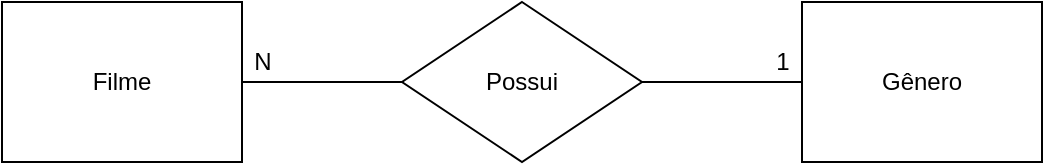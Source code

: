 <?xml version="1.0" encoding="UTF-8"?>
<mxfile version="15.1.2" type="google" pages="2"><diagram id="2nC9acyhaWrQ6ZORk3a-" name="Conceitual"><mxGraphModel dx="1332" dy="576" grid="1" gridSize="10" guides="1" tooltips="1" connect="1" arrows="1" fold="1" page="1" pageScale="1" pageWidth="1169" pageHeight="1654" math="0" shadow="0"><root><mxCell id="0"/><mxCell id="1" parent="0"/><mxCell id="VkgTA7c1hLd-RKHuLcDP-4" style="edgeStyle=orthogonalEdgeStyle;rounded=0;orthogonalLoop=1;jettySize=auto;html=1;endArrow=none;endFill=0;" edge="1" parent="1" source="VkgTA7c1hLd-RKHuLcDP-1" target="VkgTA7c1hLd-RKHuLcDP-2"><mxGeometry relative="1" as="geometry"/></mxCell><mxCell id="VkgTA7c1hLd-RKHuLcDP-1" value="Filme" style="rounded=0;whiteSpace=wrap;html=1;" vertex="1" parent="1"><mxGeometry x="240" y="120" width="120" height="80" as="geometry"/></mxCell><mxCell id="VkgTA7c1hLd-RKHuLcDP-5" style="edgeStyle=orthogonalEdgeStyle;rounded=0;orthogonalLoop=1;jettySize=auto;html=1;endArrow=none;endFill=0;" edge="1" parent="1" source="VkgTA7c1hLd-RKHuLcDP-2" target="VkgTA7c1hLd-RKHuLcDP-3"><mxGeometry relative="1" as="geometry"/></mxCell><mxCell id="VkgTA7c1hLd-RKHuLcDP-2" value="Possui" style="shape=rhombus;perimeter=rhombusPerimeter;whiteSpace=wrap;html=1;align=center;" vertex="1" parent="1"><mxGeometry x="440" y="120" width="120" height="80" as="geometry"/></mxCell><mxCell id="VkgTA7c1hLd-RKHuLcDP-3" value="Gênero" style="rounded=0;whiteSpace=wrap;html=1;" vertex="1" parent="1"><mxGeometry x="640" y="120" width="120" height="80" as="geometry"/></mxCell><mxCell id="VkgTA7c1hLd-RKHuLcDP-6" value="1" style="text;html=1;align=center;verticalAlign=middle;resizable=0;points=[];autosize=1;strokeColor=none;fillColor=none;" vertex="1" parent="1"><mxGeometry x="620" y="140" width="20" height="20" as="geometry"/></mxCell><mxCell id="VkgTA7c1hLd-RKHuLcDP-8" value="N" style="text;html=1;align=center;verticalAlign=middle;resizable=0;points=[];autosize=1;strokeColor=none;fillColor=none;" vertex="1" parent="1"><mxGeometry x="360" y="140" width="20" height="20" as="geometry"/></mxCell></root></mxGraphModel></diagram><diagram id="GzkrmGna18GEA_MEVswV" name="Lógico"><mxGraphModel dx="1332" dy="576" grid="1" gridSize="10" guides="1" tooltips="1" connect="1" arrows="1" fold="1" page="1" pageScale="1" pageWidth="1169" pageHeight="1654" math="0" shadow="0"><root><mxCell id="R7YcLRxNfihkcurgsCdh-0"/><mxCell id="R7YcLRxNfihkcurgsCdh-1" parent="R7YcLRxNfihkcurgsCdh-0"/><mxCell id="R7YcLRxNfihkcurgsCdh-2" value="Filme" style="shape=table;startSize=30;container=1;collapsible=1;childLayout=tableLayout;fixedRows=1;rowLines=0;fontStyle=1;align=center;resizeLast=1;" vertex="1" parent="R7YcLRxNfihkcurgsCdh-1"><mxGeometry x="290" y="190" width="180" height="130" as="geometry"/></mxCell><mxCell id="R7YcLRxNfihkcurgsCdh-3" value="" style="shape=partialRectangle;collapsible=0;dropTarget=0;pointerEvents=0;fillColor=none;top=0;left=0;bottom=0;right=0;points=[[0,0.5],[1,0.5]];portConstraint=eastwest;" vertex="1" parent="R7YcLRxNfihkcurgsCdh-2"><mxGeometry y="30" width="180" height="30" as="geometry"/></mxCell><mxCell id="R7YcLRxNfihkcurgsCdh-4" value="PK" style="shape=partialRectangle;connectable=0;fillColor=none;top=0;left=0;bottom=0;right=0;fontStyle=1;overflow=hidden;" vertex="1" parent="R7YcLRxNfihkcurgsCdh-3"><mxGeometry width="60" height="30" as="geometry"/></mxCell><mxCell id="R7YcLRxNfihkcurgsCdh-5" value="idFilme" style="shape=partialRectangle;connectable=0;fillColor=none;top=0;left=0;bottom=0;right=0;align=left;spacingLeft=6;fontStyle=5;overflow=hidden;" vertex="1" parent="R7YcLRxNfihkcurgsCdh-3"><mxGeometry x="60" width="120" height="30" as="geometry"/></mxCell><mxCell id="R7YcLRxNfihkcurgsCdh-6" value="" style="shape=partialRectangle;collapsible=0;dropTarget=0;pointerEvents=0;fillColor=none;top=0;left=0;bottom=1;right=0;points=[[0,0.5],[1,0.5]];portConstraint=eastwest;" vertex="1" parent="R7YcLRxNfihkcurgsCdh-2"><mxGeometry y="60" width="180" height="30" as="geometry"/></mxCell><mxCell id="R7YcLRxNfihkcurgsCdh-7" value="FK" style="shape=partialRectangle;connectable=0;fillColor=none;top=0;left=0;bottom=0;right=0;fontStyle=1;overflow=hidden;" vertex="1" parent="R7YcLRxNfihkcurgsCdh-6"><mxGeometry width="60" height="30" as="geometry"/></mxCell><mxCell id="R7YcLRxNfihkcurgsCdh-8" value="idGenero" style="shape=partialRectangle;connectable=0;fillColor=none;top=0;left=0;bottom=0;right=0;align=left;spacingLeft=6;fontStyle=5;overflow=hidden;" vertex="1" parent="R7YcLRxNfihkcurgsCdh-6"><mxGeometry x="60" width="120" height="30" as="geometry"/></mxCell><mxCell id="R7YcLRxNfihkcurgsCdh-9" value="" style="shape=partialRectangle;collapsible=0;dropTarget=0;pointerEvents=0;fillColor=none;top=0;left=0;bottom=0;right=0;points=[[0,0.5],[1,0.5]];portConstraint=eastwest;" vertex="1" parent="R7YcLRxNfihkcurgsCdh-2"><mxGeometry y="90" width="180" height="30" as="geometry"/></mxCell><mxCell id="R7YcLRxNfihkcurgsCdh-10" value="" style="shape=partialRectangle;connectable=0;fillColor=none;top=0;left=0;bottom=0;right=0;editable=1;overflow=hidden;" vertex="1" parent="R7YcLRxNfihkcurgsCdh-9"><mxGeometry width="60" height="30" as="geometry"/></mxCell><mxCell id="R7YcLRxNfihkcurgsCdh-11" value="tituloFilme" style="shape=partialRectangle;connectable=0;fillColor=none;top=0;left=0;bottom=0;right=0;align=left;spacingLeft=6;overflow=hidden;" vertex="1" parent="R7YcLRxNfihkcurgsCdh-9"><mxGeometry x="60" width="120" height="30" as="geometry"/></mxCell><mxCell id="R7YcLRxNfihkcurgsCdh-15" value="" style="edgeStyle=entityRelationEdgeStyle;fontSize=12;html=1;endArrow=ERmany;entryX=1;entryY=0.5;entryDx=0;entryDy=0;exitX=0;exitY=0.5;exitDx=0;exitDy=0;" edge="1" parent="R7YcLRxNfihkcurgsCdh-1" source="R7YcLRxNfihkcurgsCdh-20" target="R7YcLRxNfihkcurgsCdh-6"><mxGeometry width="100" height="100" relative="1" as="geometry"><mxPoint x="360" y="640" as="sourcePoint"/><mxPoint x="460" y="540" as="targetPoint"/></mxGeometry></mxCell><mxCell id="R7YcLRxNfihkcurgsCdh-16" value="Genero" style="shape=table;startSize=30;container=1;collapsible=1;childLayout=tableLayout;fixedRows=1;rowLines=0;fontStyle=1;align=center;resizeLast=1;" vertex="1" parent="R7YcLRxNfihkcurgsCdh-1"><mxGeometry x="620" y="250" width="180" height="100" as="geometry"/></mxCell><mxCell id="R7YcLRxNfihkcurgsCdh-20" value="" style="shape=partialRectangle;collapsible=0;dropTarget=0;pointerEvents=0;fillColor=none;top=0;left=0;bottom=1;right=0;points=[[0,0.5],[1,0.5]];portConstraint=eastwest;" vertex="1" parent="R7YcLRxNfihkcurgsCdh-16"><mxGeometry y="30" width="180" height="30" as="geometry"/></mxCell><mxCell id="R7YcLRxNfihkcurgsCdh-21" value="PK" style="shape=partialRectangle;connectable=0;fillColor=none;top=0;left=0;bottom=0;right=0;fontStyle=1;overflow=hidden;" vertex="1" parent="R7YcLRxNfihkcurgsCdh-20"><mxGeometry width="60" height="30" as="geometry"/></mxCell><mxCell id="R7YcLRxNfihkcurgsCdh-22" value="idGenero" style="shape=partialRectangle;connectable=0;fillColor=none;top=0;left=0;bottom=0;right=0;align=left;spacingLeft=6;fontStyle=5;overflow=hidden;" vertex="1" parent="R7YcLRxNfihkcurgsCdh-20"><mxGeometry x="60" width="120" height="30" as="geometry"/></mxCell><mxCell id="R7YcLRxNfihkcurgsCdh-23" value="" style="shape=partialRectangle;collapsible=0;dropTarget=0;pointerEvents=0;fillColor=none;top=0;left=0;bottom=0;right=0;points=[[0,0.5],[1,0.5]];portConstraint=eastwest;" vertex="1" parent="R7YcLRxNfihkcurgsCdh-16"><mxGeometry y="60" width="180" height="30" as="geometry"/></mxCell><mxCell id="R7YcLRxNfihkcurgsCdh-24" value="" style="shape=partialRectangle;connectable=0;fillColor=none;top=0;left=0;bottom=0;right=0;editable=1;overflow=hidden;" vertex="1" parent="R7YcLRxNfihkcurgsCdh-23"><mxGeometry width="60" height="30" as="geometry"/></mxCell><mxCell id="R7YcLRxNfihkcurgsCdh-25" value="nomeGenero" style="shape=partialRectangle;connectable=0;fillColor=none;top=0;left=0;bottom=0;right=0;align=left;spacingLeft=6;overflow=hidden;" vertex="1" parent="R7YcLRxNfihkcurgsCdh-23"><mxGeometry x="60" width="120" height="30" as="geometry"/></mxCell></root></mxGraphModel></diagram></mxfile>